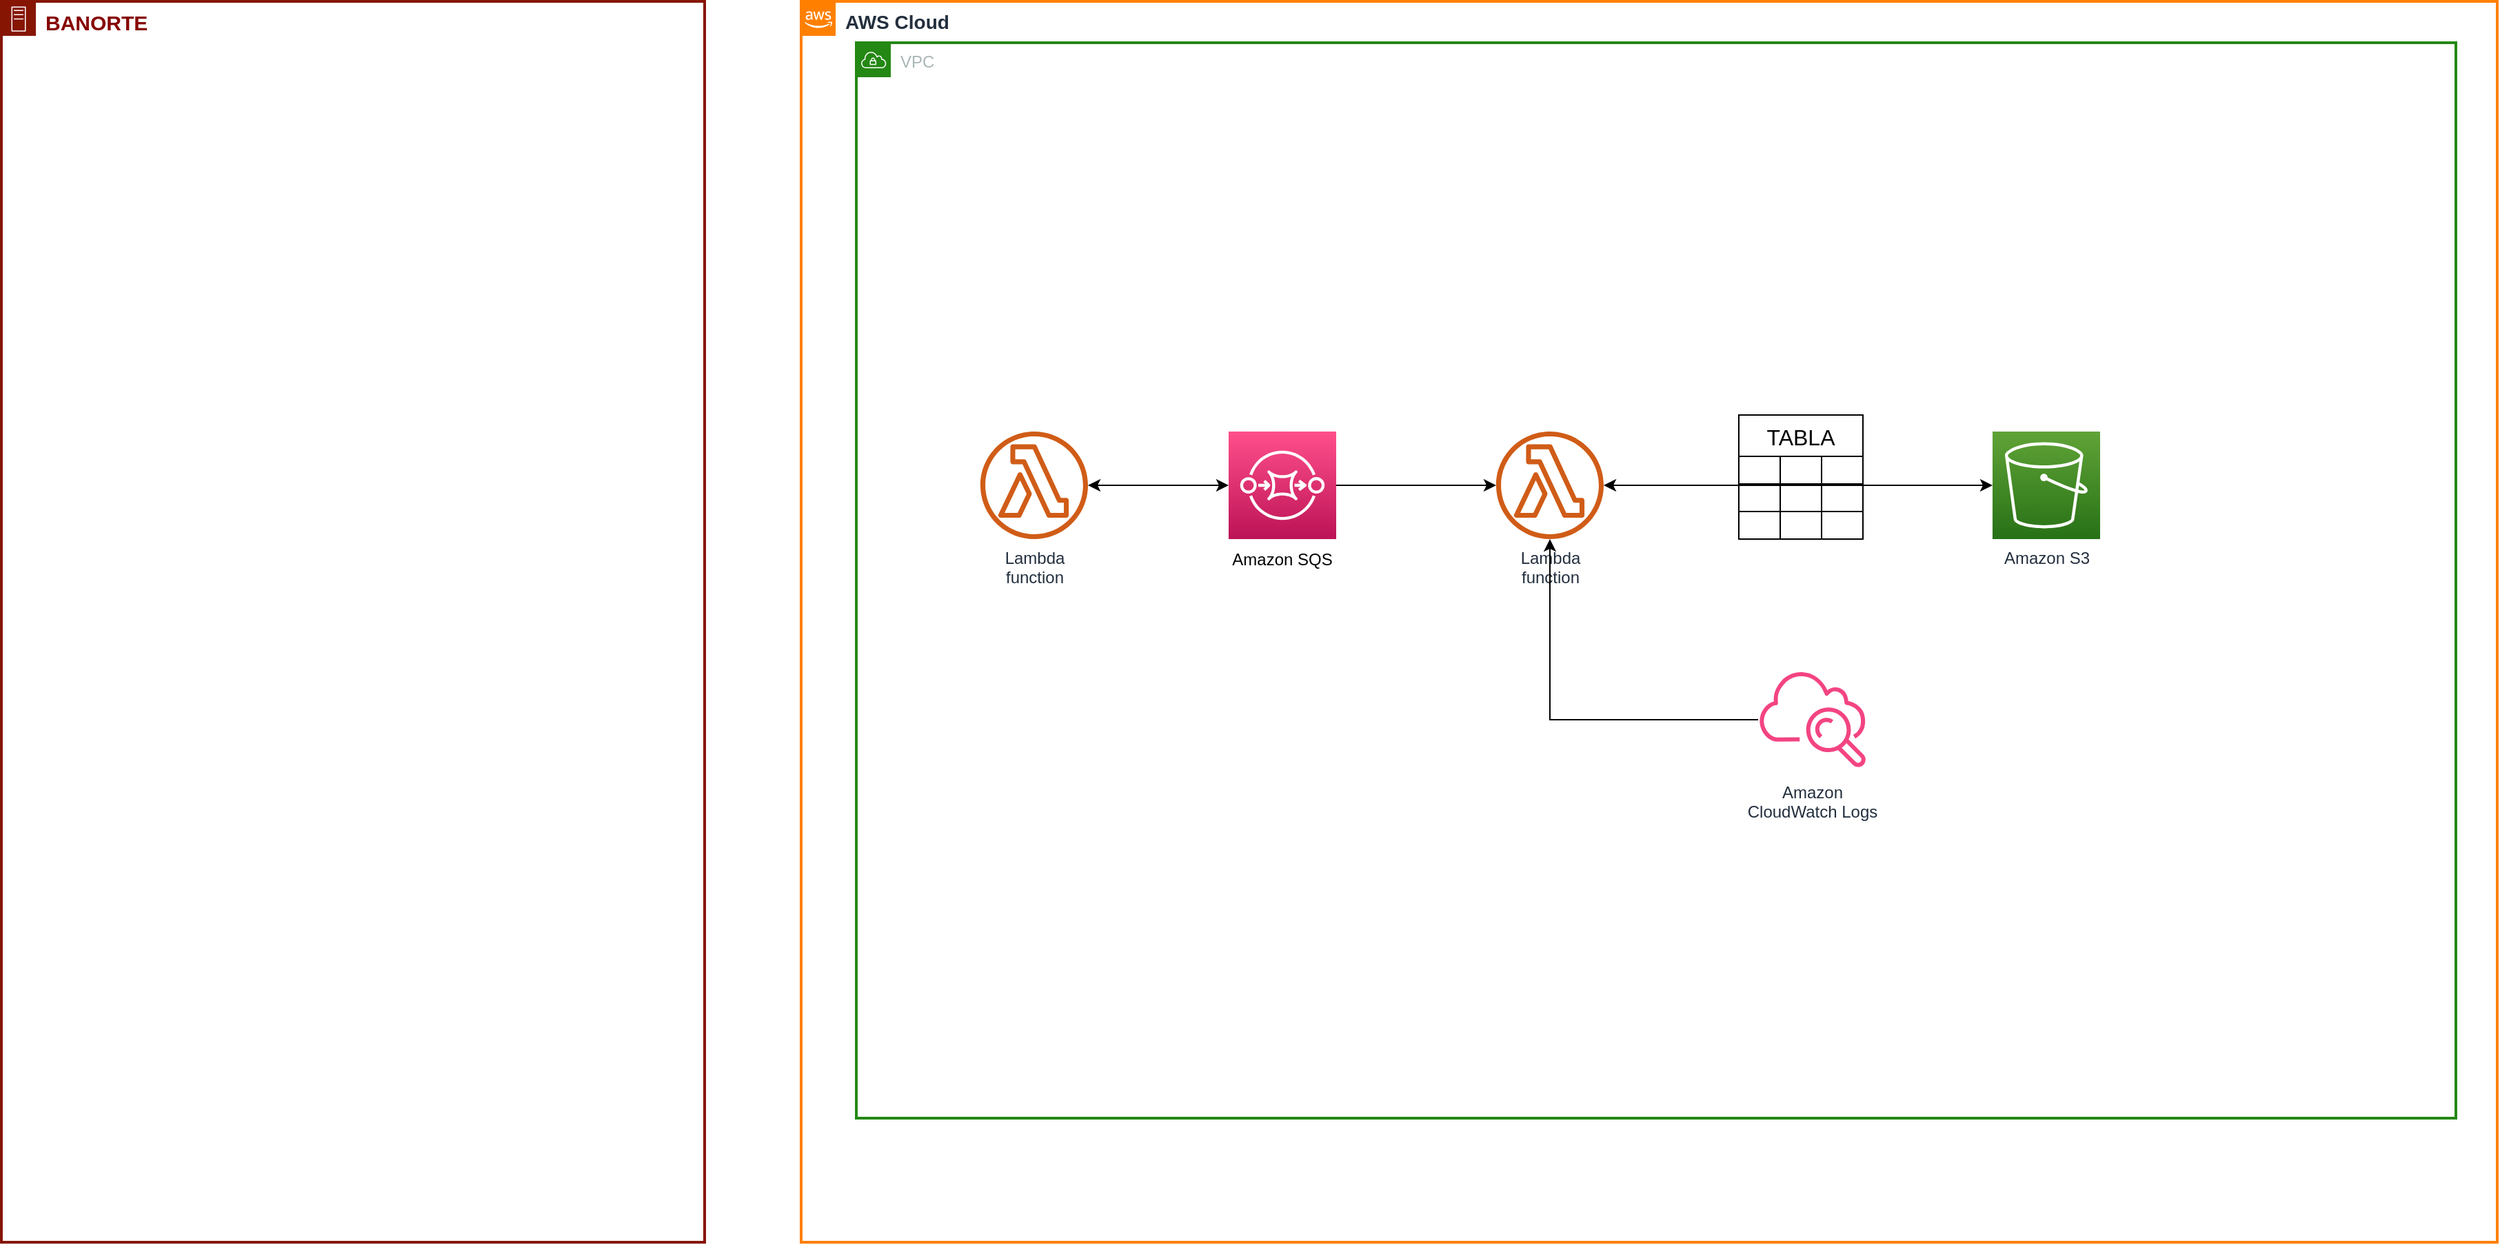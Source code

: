 <mxfile version="22.0.4" type="github">
  <diagram name="Página-1" id="IShoV4XyDB_bVi-w6TAJ">
    <mxGraphModel dx="1760" dy="968" grid="1" gridSize="10" guides="1" tooltips="1" connect="1" arrows="1" fold="1" page="1" pageScale="1" pageWidth="1654" pageHeight="1169" math="0" shadow="0">
      <root>
        <mxCell id="0" />
        <mxCell id="1" parent="0" />
        <mxCell id="hxzWcSokCXAnX9aGO5Kh-1" value="&lt;b&gt;&lt;font color=&quot;#860303&quot; style=&quot;font-size: 15px;&quot;&gt;BANORTE&lt;/font&gt;&lt;/b&gt;" style="points=[[0,0],[0.25,0],[0.5,0],[0.75,0],[1,0],[1,0.25],[1,0.5],[1,0.75],[1,1],[0.75,1],[0.5,1],[0.25,1],[0,1],[0,0.75],[0,0.5],[0,0.25]];outlineConnect=0;gradientColor=none;html=1;whiteSpace=wrap;fontSize=12;fontStyle=0;container=1;pointerEvents=0;collapsible=0;recursiveResize=0;shape=mxgraph.aws4.group;grIcon=mxgraph.aws4.group_on_premise;strokeColor=#861504;fillColor=none;verticalAlign=top;align=left;spacingLeft=30;fontColor=#5A6C86;dashed=0;strokeWidth=2;" vertex="1" parent="1">
          <mxGeometry x="40" y="40" width="510" height="900" as="geometry" />
        </mxCell>
        <mxCell id="hxzWcSokCXAnX9aGO5Kh-92" value="&lt;font style=&quot;font-size: 14px;&quot;&gt;&lt;b&gt;AWS Cloud&lt;/b&gt;&lt;/font&gt;" style="points=[[0,0],[0.25,0],[0.5,0],[0.75,0],[1,0],[1,0.25],[1,0.5],[1,0.75],[1,1],[0.75,1],[0.5,1],[0.25,1],[0,1],[0,0.75],[0,0.5],[0,0.25]];outlineConnect=0;gradientColor=none;html=1;whiteSpace=wrap;fontSize=12;fontStyle=0;container=1;pointerEvents=0;collapsible=0;recursiveResize=0;shape=mxgraph.aws4.group;grIcon=mxgraph.aws4.group_aws_cloud_alt;strokeColor=#FF8000;fillColor=none;verticalAlign=top;align=left;spacingLeft=30;fontColor=#232F3E;dashed=0;strokeWidth=2;" vertex="1" parent="1">
          <mxGeometry x="620" y="40" width="1230" height="900" as="geometry" />
        </mxCell>
        <mxCell id="hxzWcSokCXAnX9aGO5Kh-179" value="VPC" style="points=[[0,0],[0.25,0],[0.5,0],[0.75,0],[1,0],[1,0.25],[1,0.5],[1,0.75],[1,1],[0.75,1],[0.5,1],[0.25,1],[0,1],[0,0.75],[0,0.5],[0,0.25]];outlineConnect=0;gradientColor=none;html=1;whiteSpace=wrap;fontSize=12;fontStyle=0;container=1;pointerEvents=0;collapsible=0;recursiveResize=0;shape=mxgraph.aws4.group;grIcon=mxgraph.aws4.group_vpc;strokeColor=#248814;fillColor=none;verticalAlign=top;align=left;spacingLeft=30;fontColor=#AAB7B8;dashed=0;strokeWidth=2;" vertex="1" parent="hxzWcSokCXAnX9aGO5Kh-92">
          <mxGeometry x="40" y="30" width="1160" height="780" as="geometry" />
        </mxCell>
        <mxCell id="hxzWcSokCXAnX9aGO5Kh-113" value="Amazon&lt;br&gt;CloudWatch Logs&lt;br&gt;" style="outlineConnect=0;fontColor=#232F3E;gradientColor=none;gradientDirection=north;fillColor=#F34482;strokeColor=none;dashed=0;verticalLabelPosition=bottom;verticalAlign=top;align=center;html=1;fontSize=12;fontStyle=0;aspect=fixed;shape=mxgraph.aws4.cloudwatch;labelBackgroundColor=#ffffff;" vertex="1" parent="hxzWcSokCXAnX9aGO5Kh-179">
          <mxGeometry x="654.0" y="452" width="78" height="78" as="geometry" />
        </mxCell>
        <mxCell id="hxzWcSokCXAnX9aGO5Kh-114" value="Lambda&lt;br&gt;function" style="outlineConnect=0;fontColor=#232F3E;gradientColor=none;fillColor=#D05C17;strokeColor=none;dashed=0;verticalLabelPosition=bottom;verticalAlign=top;align=center;html=1;fontSize=12;fontStyle=0;aspect=fixed;pointerEvents=1;shape=mxgraph.aws4.lambda_function;labelBackgroundColor=#ffffff;" vertex="1" parent="hxzWcSokCXAnX9aGO5Kh-179">
          <mxGeometry x="464" y="282" width="78" height="78" as="geometry" />
        </mxCell>
        <mxCell id="hxzWcSokCXAnX9aGO5Kh-112" style="edgeStyle=orthogonalEdgeStyle;rounded=0;orthogonalLoop=1;jettySize=auto;html=1;" edge="1" parent="hxzWcSokCXAnX9aGO5Kh-179" source="hxzWcSokCXAnX9aGO5Kh-113" target="hxzWcSokCXAnX9aGO5Kh-114">
          <mxGeometry relative="1" as="geometry" />
        </mxCell>
        <mxCell id="hxzWcSokCXAnX9aGO5Kh-115" style="edgeStyle=orthogonalEdgeStyle;rounded=0;orthogonalLoop=1;jettySize=auto;html=1;startArrow=classic;startFill=1;" edge="1" parent="hxzWcSokCXAnX9aGO5Kh-179" source="hxzWcSokCXAnX9aGO5Kh-116" target="hxzWcSokCXAnX9aGO5Kh-114">
          <mxGeometry relative="1" as="geometry" />
        </mxCell>
        <mxCell id="hxzWcSokCXAnX9aGO5Kh-116" value="Amazon S3" style="outlineConnect=0;fontColor=#232F3E;gradientColor=#60A337;gradientDirection=north;fillColor=#277116;strokeColor=#ffffff;dashed=0;verticalLabelPosition=bottom;verticalAlign=top;align=center;html=1;fontSize=12;fontStyle=0;aspect=fixed;shape=mxgraph.aws4.resourceIcon;resIcon=mxgraph.aws4.s3;labelBackgroundColor=#ffffff;" vertex="1" parent="hxzWcSokCXAnX9aGO5Kh-179">
          <mxGeometry x="824.0" y="282" width="78" height="78" as="geometry" />
        </mxCell>
        <mxCell id="hxzWcSokCXAnX9aGO5Kh-117" style="edgeStyle=orthogonalEdgeStyle;rounded=0;orthogonalLoop=1;jettySize=auto;html=1;" edge="1" parent="hxzWcSokCXAnX9aGO5Kh-179" source="hxzWcSokCXAnX9aGO5Kh-118" target="hxzWcSokCXAnX9aGO5Kh-114">
          <mxGeometry relative="1" as="geometry" />
        </mxCell>
        <mxCell id="hxzWcSokCXAnX9aGO5Kh-118" value="" style="sketch=0;points=[[0,0,0],[0.25,0,0],[0.5,0,0],[0.75,0,0],[1,0,0],[0,1,0],[0.25,1,0],[0.5,1,0],[0.75,1,0],[1,1,0],[0,0.25,0],[0,0.5,0],[0,0.75,0],[1,0.25,0],[1,0.5,0],[1,0.75,0]];outlineConnect=0;fontColor=#232F3E;gradientColor=#FF4F8B;gradientDirection=north;fillColor=#BC1356;strokeColor=#ffffff;dashed=0;verticalLabelPosition=bottom;verticalAlign=top;align=center;html=1;fontSize=12;fontStyle=0;aspect=fixed;shape=mxgraph.aws4.resourceIcon;resIcon=mxgraph.aws4.sqs;" vertex="1" parent="hxzWcSokCXAnX9aGO5Kh-179">
          <mxGeometry x="270" y="282" width="78" height="78" as="geometry" />
        </mxCell>
        <mxCell id="hxzWcSokCXAnX9aGO5Kh-119" value="Amazon SQS" style="text;html=1;strokeColor=none;fillColor=none;align=center;verticalAlign=middle;whiteSpace=wrap;rounded=0;" vertex="1" parent="hxzWcSokCXAnX9aGO5Kh-179">
          <mxGeometry x="264" y="360" width="90" height="30" as="geometry" />
        </mxCell>
        <mxCell id="hxzWcSokCXAnX9aGO5Kh-120" style="edgeStyle=orthogonalEdgeStyle;rounded=0;orthogonalLoop=1;jettySize=auto;html=1;entryX=0;entryY=0.5;entryDx=0;entryDy=0;entryPerimeter=0;startArrow=classic;startFill=1;" edge="1" parent="hxzWcSokCXAnX9aGO5Kh-179" source="hxzWcSokCXAnX9aGO5Kh-121" target="hxzWcSokCXAnX9aGO5Kh-118">
          <mxGeometry relative="1" as="geometry" />
        </mxCell>
        <mxCell id="hxzWcSokCXAnX9aGO5Kh-121" value="Lambda&lt;br&gt;function" style="outlineConnect=0;fontColor=#232F3E;gradientColor=none;fillColor=#D05C17;strokeColor=none;dashed=0;verticalLabelPosition=bottom;verticalAlign=top;align=center;html=1;fontSize=12;fontStyle=0;aspect=fixed;pointerEvents=1;shape=mxgraph.aws4.lambda_function;labelBackgroundColor=#ffffff;" vertex="1" parent="hxzWcSokCXAnX9aGO5Kh-179">
          <mxGeometry x="90" y="282" width="78" height="78" as="geometry" />
        </mxCell>
        <mxCell id="hxzWcSokCXAnX9aGO5Kh-122" value="TABLA" style="shape=table;startSize=30;container=1;collapsible=0;childLayout=tableLayout;strokeColor=default;fontSize=16;" vertex="1" parent="hxzWcSokCXAnX9aGO5Kh-179">
          <mxGeometry x="640" y="270" width="90" height="90" as="geometry" />
        </mxCell>
        <mxCell id="hxzWcSokCXAnX9aGO5Kh-123" value="" style="shape=tableRow;horizontal=0;startSize=0;swimlaneHead=0;swimlaneBody=0;strokeColor=inherit;top=0;left=0;bottom=0;right=0;collapsible=0;dropTarget=0;fillColor=none;points=[[0,0.5],[1,0.5]];portConstraint=eastwest;fontSize=16;" vertex="1" parent="hxzWcSokCXAnX9aGO5Kh-122">
          <mxGeometry y="30" width="90" height="20" as="geometry" />
        </mxCell>
        <mxCell id="hxzWcSokCXAnX9aGO5Kh-124" value="" style="shape=partialRectangle;html=1;whiteSpace=wrap;connectable=0;strokeColor=inherit;overflow=hidden;fillColor=none;top=0;left=0;bottom=0;right=0;pointerEvents=1;fontSize=16;" vertex="1" parent="hxzWcSokCXAnX9aGO5Kh-123">
          <mxGeometry width="30" height="20" as="geometry">
            <mxRectangle width="30" height="20" as="alternateBounds" />
          </mxGeometry>
        </mxCell>
        <mxCell id="hxzWcSokCXAnX9aGO5Kh-125" value="" style="shape=partialRectangle;html=1;whiteSpace=wrap;connectable=0;strokeColor=inherit;overflow=hidden;fillColor=none;top=0;left=0;bottom=0;right=0;pointerEvents=1;fontSize=16;" vertex="1" parent="hxzWcSokCXAnX9aGO5Kh-123">
          <mxGeometry x="30" width="30" height="20" as="geometry">
            <mxRectangle width="30" height="20" as="alternateBounds" />
          </mxGeometry>
        </mxCell>
        <mxCell id="hxzWcSokCXAnX9aGO5Kh-126" value="" style="shape=partialRectangle;html=1;whiteSpace=wrap;connectable=0;strokeColor=inherit;overflow=hidden;fillColor=none;top=0;left=0;bottom=0;right=0;pointerEvents=1;fontSize=16;" vertex="1" parent="hxzWcSokCXAnX9aGO5Kh-123">
          <mxGeometry x="60" width="30" height="20" as="geometry">
            <mxRectangle width="30" height="20" as="alternateBounds" />
          </mxGeometry>
        </mxCell>
        <mxCell id="hxzWcSokCXAnX9aGO5Kh-127" value="" style="shape=tableRow;horizontal=0;startSize=0;swimlaneHead=0;swimlaneBody=0;strokeColor=inherit;top=0;left=0;bottom=0;right=0;collapsible=0;dropTarget=0;fillColor=none;points=[[0,0.5],[1,0.5]];portConstraint=eastwest;fontSize=16;" vertex="1" parent="hxzWcSokCXAnX9aGO5Kh-122">
          <mxGeometry y="50" width="90" height="20" as="geometry" />
        </mxCell>
        <mxCell id="hxzWcSokCXAnX9aGO5Kh-128" value="" style="shape=partialRectangle;html=1;whiteSpace=wrap;connectable=0;strokeColor=inherit;overflow=hidden;fillColor=none;top=0;left=0;bottom=0;right=0;pointerEvents=1;fontSize=16;" vertex="1" parent="hxzWcSokCXAnX9aGO5Kh-127">
          <mxGeometry width="30" height="20" as="geometry">
            <mxRectangle width="30" height="20" as="alternateBounds" />
          </mxGeometry>
        </mxCell>
        <mxCell id="hxzWcSokCXAnX9aGO5Kh-129" value="" style="shape=partialRectangle;html=1;whiteSpace=wrap;connectable=0;strokeColor=inherit;overflow=hidden;fillColor=none;top=0;left=0;bottom=0;right=0;pointerEvents=1;fontSize=16;" vertex="1" parent="hxzWcSokCXAnX9aGO5Kh-127">
          <mxGeometry x="30" width="30" height="20" as="geometry">
            <mxRectangle width="30" height="20" as="alternateBounds" />
          </mxGeometry>
        </mxCell>
        <mxCell id="hxzWcSokCXAnX9aGO5Kh-130" value="" style="shape=partialRectangle;html=1;whiteSpace=wrap;connectable=0;strokeColor=inherit;overflow=hidden;fillColor=none;top=0;left=0;bottom=0;right=0;pointerEvents=1;fontSize=16;" vertex="1" parent="hxzWcSokCXAnX9aGO5Kh-127">
          <mxGeometry x="60" width="30" height="20" as="geometry">
            <mxRectangle width="30" height="20" as="alternateBounds" />
          </mxGeometry>
        </mxCell>
        <mxCell id="hxzWcSokCXAnX9aGO5Kh-131" value="" style="shape=tableRow;horizontal=0;startSize=0;swimlaneHead=0;swimlaneBody=0;strokeColor=inherit;top=0;left=0;bottom=0;right=0;collapsible=0;dropTarget=0;fillColor=none;points=[[0,0.5],[1,0.5]];portConstraint=eastwest;fontSize=16;" vertex="1" parent="hxzWcSokCXAnX9aGO5Kh-122">
          <mxGeometry y="70" width="90" height="20" as="geometry" />
        </mxCell>
        <mxCell id="hxzWcSokCXAnX9aGO5Kh-132" value="" style="shape=partialRectangle;html=1;whiteSpace=wrap;connectable=0;strokeColor=inherit;overflow=hidden;fillColor=none;top=0;left=0;bottom=0;right=0;pointerEvents=1;fontSize=16;" vertex="1" parent="hxzWcSokCXAnX9aGO5Kh-131">
          <mxGeometry width="30" height="20" as="geometry">
            <mxRectangle width="30" height="20" as="alternateBounds" />
          </mxGeometry>
        </mxCell>
        <mxCell id="hxzWcSokCXAnX9aGO5Kh-133" value="" style="shape=partialRectangle;html=1;whiteSpace=wrap;connectable=0;strokeColor=inherit;overflow=hidden;fillColor=none;top=0;left=0;bottom=0;right=0;pointerEvents=1;fontSize=16;" vertex="1" parent="hxzWcSokCXAnX9aGO5Kh-131">
          <mxGeometry x="30" width="30" height="20" as="geometry">
            <mxRectangle width="30" height="20" as="alternateBounds" />
          </mxGeometry>
        </mxCell>
        <mxCell id="hxzWcSokCXAnX9aGO5Kh-134" value="" style="shape=partialRectangle;html=1;whiteSpace=wrap;connectable=0;strokeColor=inherit;overflow=hidden;fillColor=none;top=0;left=0;bottom=0;right=0;pointerEvents=1;fontSize=16;" vertex="1" parent="hxzWcSokCXAnX9aGO5Kh-131">
          <mxGeometry x="60" width="30" height="20" as="geometry">
            <mxRectangle width="30" height="20" as="alternateBounds" />
          </mxGeometry>
        </mxCell>
      </root>
    </mxGraphModel>
  </diagram>
</mxfile>

